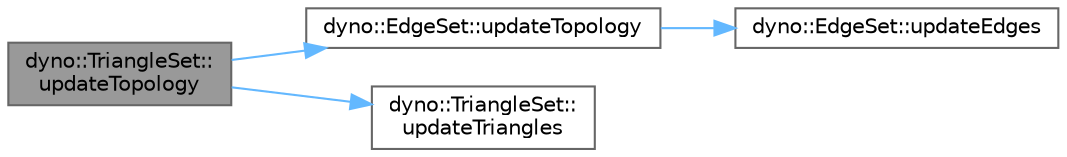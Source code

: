 digraph "dyno::TriangleSet::updateTopology"
{
 // LATEX_PDF_SIZE
  bgcolor="transparent";
  edge [fontname=Helvetica,fontsize=10,labelfontname=Helvetica,labelfontsize=10];
  node [fontname=Helvetica,fontsize=10,shape=box,height=0.2,width=0.4];
  rankdir="LR";
  Node1 [id="Node000001",label="dyno::TriangleSet::\lupdateTopology",height=0.2,width=0.4,color="gray40", fillcolor="grey60", style="filled", fontcolor="black",tooltip=" "];
  Node1 -> Node2 [id="edge1_Node000001_Node000002",color="steelblue1",style="solid",tooltip=" "];
  Node2 [id="Node000002",label="dyno::EdgeSet::updateTopology",height=0.2,width=0.4,color="grey40", fillcolor="white", style="filled",URL="$classdyno_1_1_edge_set.html#a86cb1a7208089b686e2545a28eee1b85",tooltip=" "];
  Node2 -> Node3 [id="edge2_Node000002_Node000003",color="steelblue1",style="solid",tooltip=" "];
  Node3 [id="Node000003",label="dyno::EdgeSet::updateEdges",height=0.2,width=0.4,color="grey40", fillcolor="white", style="filled",URL="$classdyno_1_1_edge_set.html#a6e1cd9f9634f70189e9a74a4b99e1438",tooltip=" "];
  Node1 -> Node4 [id="edge3_Node000001_Node000004",color="steelblue1",style="solid",tooltip=" "];
  Node4 [id="Node000004",label="dyno::TriangleSet::\lupdateTriangles",height=0.2,width=0.4,color="grey40", fillcolor="white", style="filled",URL="$classdyno_1_1_triangle_set.html#a0495f15801f0be340edb2d3f6bff4fe2",tooltip=" "];
}
